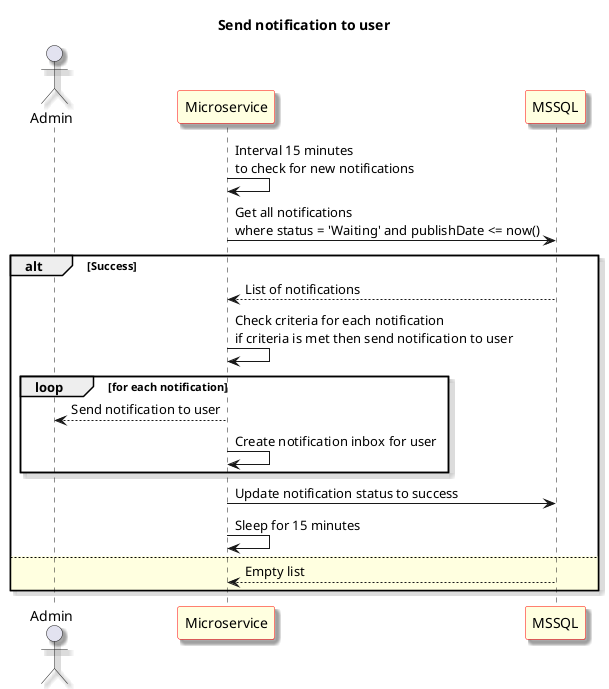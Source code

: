 @startuml Send notification to user
skinparam shadowing true
skinparam sequence {
	ParticipantBackgroundColor LightYellow
	ParticipantBorderColor red
}
Title: Send notification to user

actor "Admin" as User1
participant "Microservice" as Microservice
participant "MSSQL" as Database

Microservice -> Microservice: Interval 15 minutes \nto check for new notifications

Microservice -> Database: Get all notifications \nwhere status = 'Waiting' and publishDate <= now()


alt Success
	Database --> Microservice: List of notifications

	Microservice -> Microservice: Check criteria for each notification \nif criteria is met then send notification to user
	loop for each notification
		Microservice --> User1: Send notification to user
		Microservice -> Microservice: Create notification inbox for user
	end

Microservice -> Database: Update notification status to success

Microservice -> Microservice: Sleep for 15 minutes

else #LightYellow
	Database --> Microservice: Empty list
end

@enduml